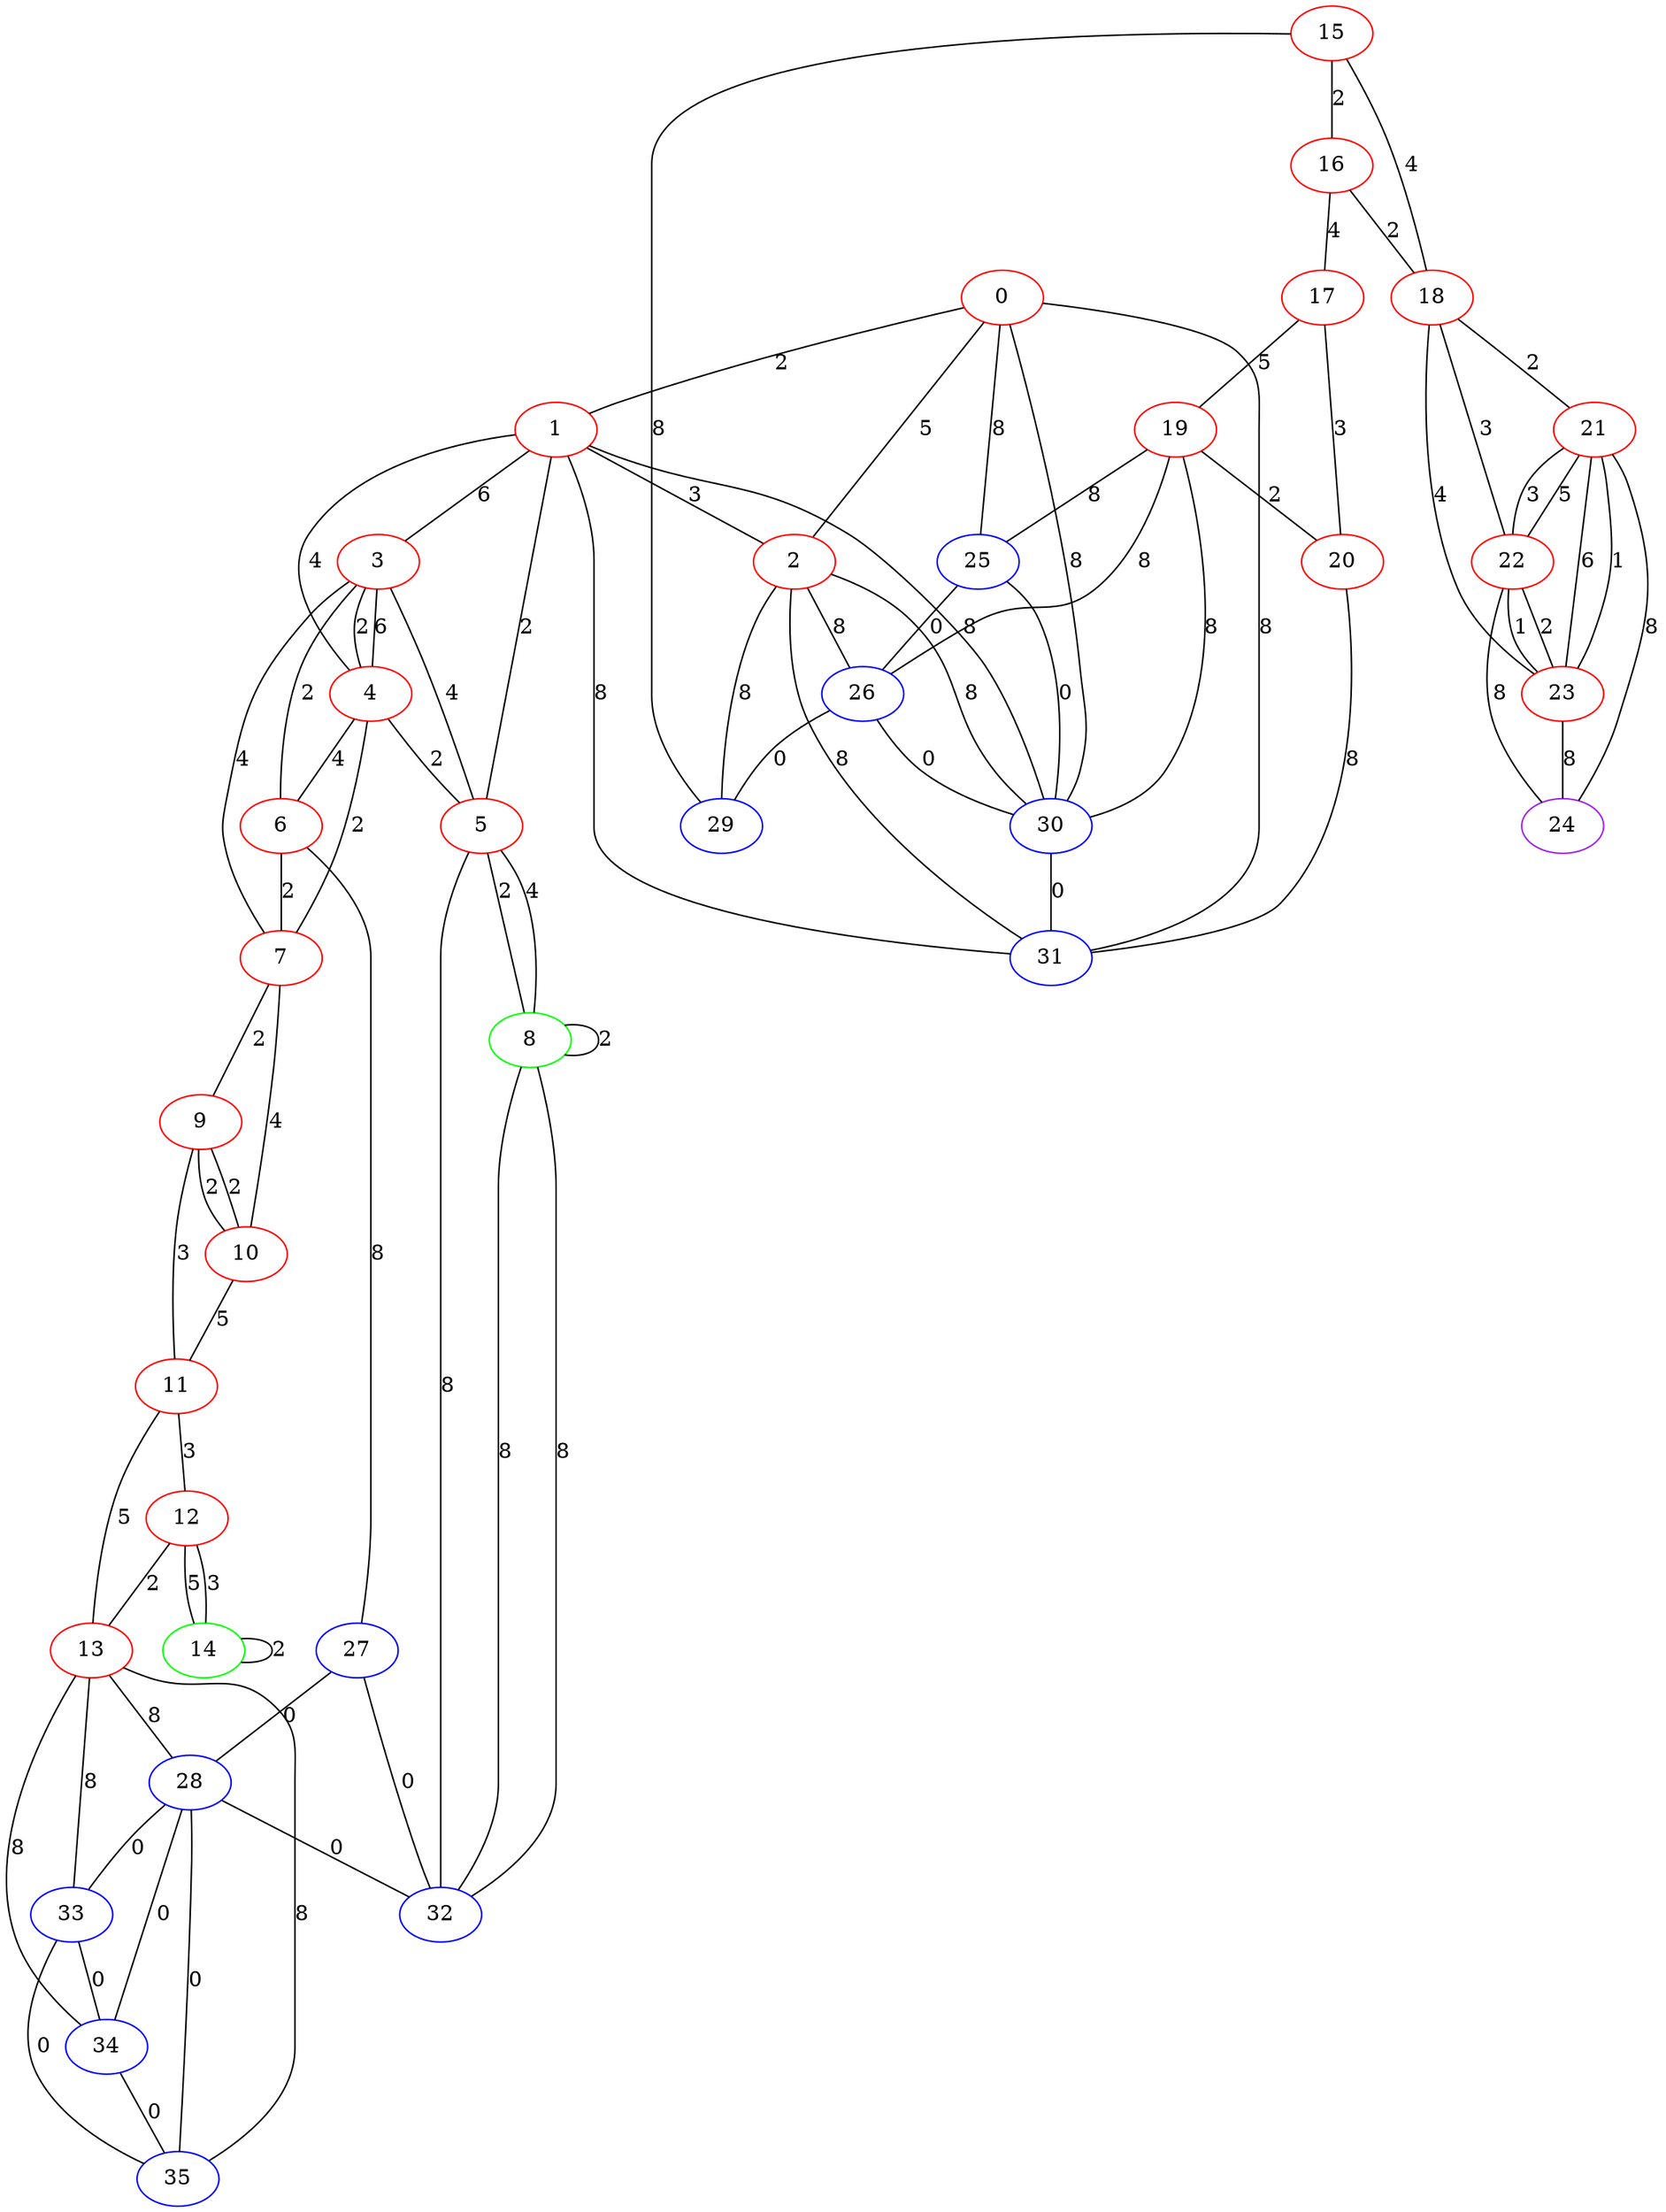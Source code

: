 graph "" {
0 [color=red, weight=1];
1 [color=red, weight=1];
2 [color=red, weight=1];
3 [color=red, weight=1];
4 [color=red, weight=1];
5 [color=red, weight=1];
6 [color=red, weight=1];
7 [color=red, weight=1];
8 [color=green, weight=2];
9 [color=red, weight=1];
10 [color=red, weight=1];
11 [color=red, weight=1];
12 [color=red, weight=1];
13 [color=red, weight=1];
14 [color=green, weight=2];
15 [color=red, weight=1];
16 [color=red, weight=1];
17 [color=red, weight=1];
18 [color=red, weight=1];
19 [color=red, weight=1];
20 [color=red, weight=1];
21 [color=red, weight=1];
22 [color=red, weight=1];
23 [color=red, weight=1];
24 [color=purple, weight=4];
25 [color=blue, weight=3];
26 [color=blue, weight=3];
27 [color=blue, weight=3];
28 [color=blue, weight=3];
29 [color=blue, weight=3];
30 [color=blue, weight=3];
31 [color=blue, weight=3];
32 [color=blue, weight=3];
33 [color=blue, weight=3];
34 [color=blue, weight=3];
35 [color=blue, weight=3];
0 -- 1  [key=0, label=2];
0 -- 2  [key=0, label=5];
0 -- 31  [key=0, label=8];
0 -- 30  [key=0, label=8];
0 -- 25  [key=0, label=8];
1 -- 2  [key=0, label=3];
1 -- 3  [key=0, label=6];
1 -- 4  [key=0, label=4];
1 -- 5  [key=0, label=2];
1 -- 30  [key=0, label=8];
1 -- 31  [key=0, label=8];
2 -- 26  [key=0, label=8];
2 -- 29  [key=0, label=8];
2 -- 30  [key=0, label=8];
2 -- 31  [key=0, label=8];
3 -- 4  [key=0, label=2];
3 -- 4  [key=1, label=6];
3 -- 5  [key=0, label=4];
3 -- 6  [key=0, label=2];
3 -- 7  [key=0, label=4];
4 -- 5  [key=0, label=2];
4 -- 6  [key=0, label=4];
4 -- 7  [key=0, label=2];
5 -- 8  [key=0, label=2];
5 -- 8  [key=1, label=4];
5 -- 32  [key=0, label=8];
6 -- 27  [key=0, label=8];
6 -- 7  [key=0, label=2];
7 -- 9  [key=0, label=2];
7 -- 10  [key=0, label=4];
8 -- 8  [key=0, label=2];
8 -- 32  [key=0, label=8];
8 -- 32  [key=1, label=8];
9 -- 10  [key=0, label=2];
9 -- 10  [key=1, label=2];
9 -- 11  [key=0, label=3];
10 -- 11  [key=0, label=5];
11 -- 12  [key=0, label=3];
11 -- 13  [key=0, label=5];
12 -- 13  [key=0, label=2];
12 -- 14  [key=0, label=3];
12 -- 14  [key=1, label=5];
13 -- 33  [key=0, label=8];
13 -- 34  [key=0, label=8];
13 -- 35  [key=0, label=8];
13 -- 28  [key=0, label=8];
14 -- 14  [key=0, label=2];
15 -- 16  [key=0, label=2];
15 -- 18  [key=0, label=4];
15 -- 29  [key=0, label=8];
16 -- 17  [key=0, label=4];
16 -- 18  [key=0, label=2];
17 -- 19  [key=0, label=5];
17 -- 20  [key=0, label=3];
18 -- 21  [key=0, label=2];
18 -- 22  [key=0, label=3];
18 -- 23  [key=0, label=4];
19 -- 26  [key=0, label=8];
19 -- 20  [key=0, label=2];
19 -- 30  [key=0, label=8];
19 -- 25  [key=0, label=8];
20 -- 31  [key=0, label=8];
21 -- 24  [key=0, label=8];
21 -- 22  [key=0, label=5];
21 -- 22  [key=1, label=3];
21 -- 23  [key=0, label=6];
21 -- 23  [key=1, label=1];
22 -- 24  [key=0, label=8];
22 -- 23  [key=0, label=1];
22 -- 23  [key=1, label=2];
23 -- 24  [key=0, label=8];
25 -- 26  [key=0, label=0];
25 -- 30  [key=0, label=0];
26 -- 29  [key=0, label=0];
26 -- 30  [key=0, label=0];
27 -- 32  [key=0, label=0];
27 -- 28  [key=0, label=0];
28 -- 32  [key=0, label=0];
28 -- 33  [key=0, label=0];
28 -- 34  [key=0, label=0];
28 -- 35  [key=0, label=0];
30 -- 31  [key=0, label=0];
33 -- 34  [key=0, label=0];
33 -- 35  [key=0, label=0];
34 -- 35  [key=0, label=0];
}
